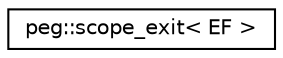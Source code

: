 digraph "Graphical Class Hierarchy"
{
 // LATEX_PDF_SIZE
  edge [fontname="Helvetica",fontsize="10",labelfontname="Helvetica",labelfontsize="10"];
  node [fontname="Helvetica",fontsize="10",shape=record];
  rankdir="LR";
  Node0 [label="peg::scope_exit\< EF \>",height=0.2,width=0.4,color="black", fillcolor="white", style="filled",URL="$structpeg_1_1scope__exit.html",tooltip=" "];
}
